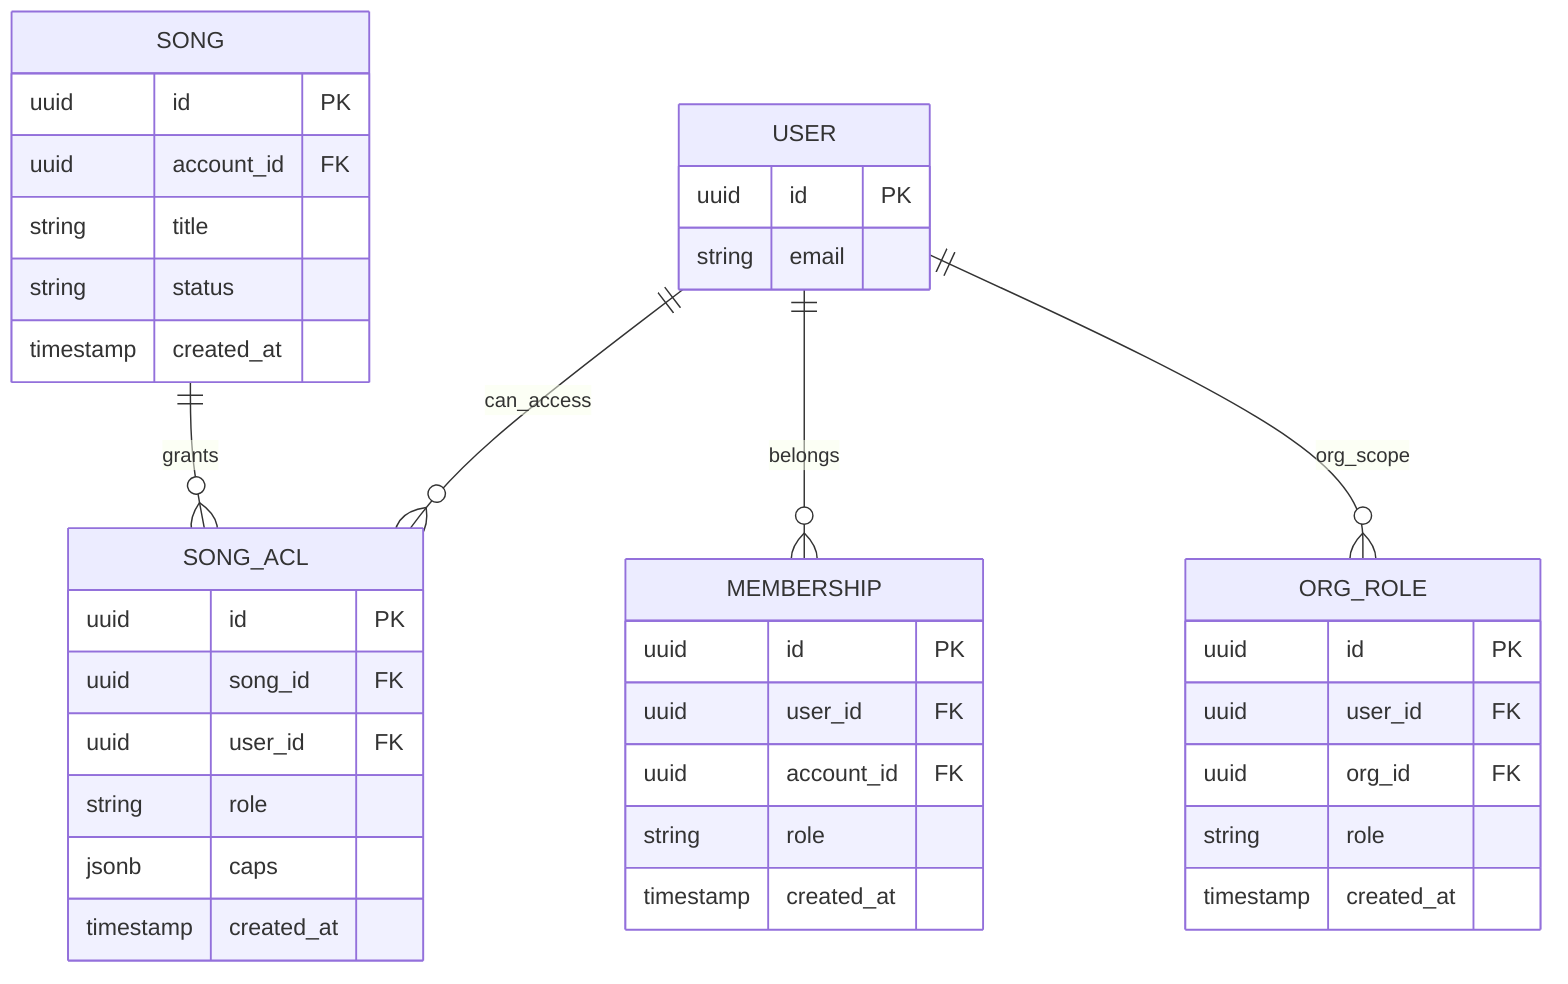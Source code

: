 erDiagram
  USER {
    uuid id PK
    string email
  }

  SONG {
    uuid id PK
    uuid account_id FK
    string title
    string status
    timestamp created_at
  }
  %% SONG.status: draft active archived

  SONG_ACL {
    uuid id PK
    uuid song_id FK
    uuid user_id FK
    string role
    jsonb caps
    timestamp created_at
  }
  %% SONG_ACL.role: editor viewer
  %% SONG_ACL.caps: fine grained capabilities

  MEMBERSHIP {
    uuid id PK
    uuid user_id FK
    uuid account_id FK
    string role
    timestamp created_at
  }
  %% MEMBERSHIP.role: owner manager collaborator viewer

  ORG_ROLE {
    uuid id PK
    uuid user_id FK
    uuid org_id FK
    string role
    timestamp created_at
  }
  %% ORG_ROLE.role: owner admin observer

  USER ||--o{ SONG_ACL : can_access
  SONG ||--o{ SONG_ACL : grants
  USER ||--o{ MEMBERSHIP : belongs
  USER ||--o{ ORG_ROLE : org_scope